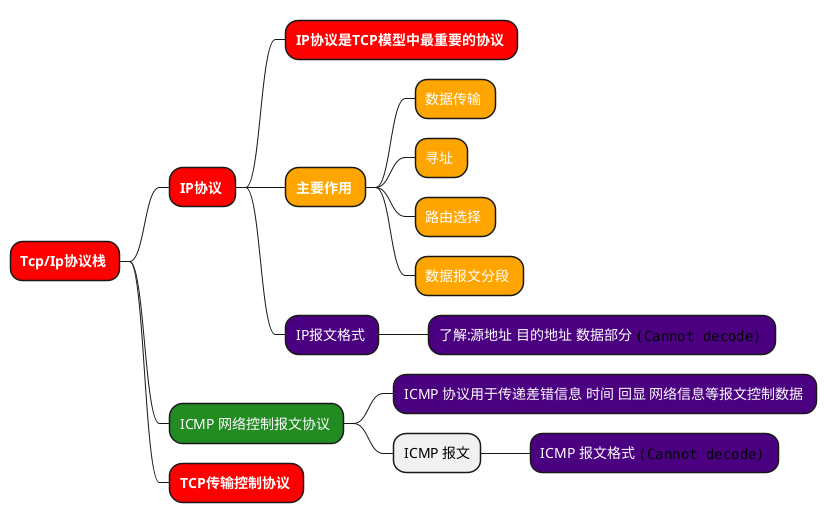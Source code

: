@@startmindmap
<style>
mindmapDiagram {    
    .red_node_style{
        BackGroundColor red
        FontColor white
    }
    .indigo_style{
        BackGroundColor Indigo
        FontColor white
    }
    .orange_style{
      BackGroundColor Orange
      FontColor white
    }
    .forestGreen_style{
      BackGroundColor ForestGreen
      FontColor white
    }
}
</style>
* **Tcp/Ip协议栈** <<red_node_style>>
 * **IP协议** <<red_node_style>>
  * **IP协议是TCP模型中最重要的协议** <<red_node_style>>
  * **主要作用** <<orange_style>>
   * 数据传输 <<orange_style>>
   * 寻址 <<orange_style>>
   * 路由选择 <<orange_style>>
   * 数据报文分段 <<orange_style>>  
  * IP报文格式 <<indigo_style>>
   * 了解:源地址 目的地址 数据部分 <img:./img/ip_datagram.png{scale=0.5}> <<indigo_style>> 
 * ICMP 网络控制报文协议 <<forestGreen_style>>
  * ICMP 协议用于传递差错信息 时间 回显 网络信息等报文控制数据 <<indigo_style>>
  * ICMP 报文
   * ICMP 报文格式 <img:./img/icmp_datagram.png{scale=0.5}> <<indigo_style>>
 * **TCP传输控制协议** <<red_node_style>>
@@endmindmap